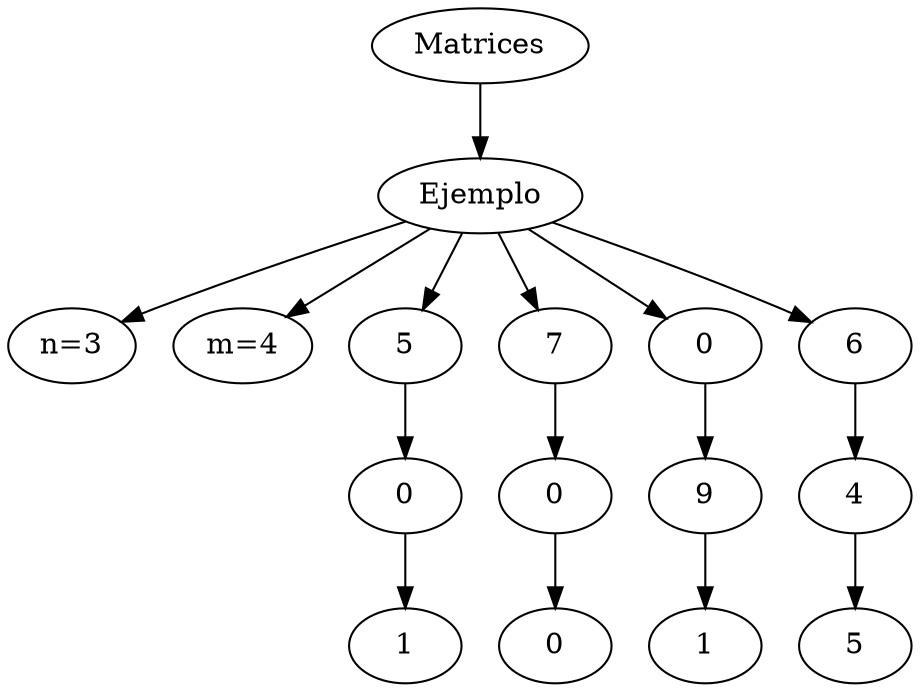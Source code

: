 Digraph D {
M[label = "Matrices"];
Ej[label = "Ejemplo"];
M -> Ej;
F[label= "n=3"];
C[label = "m=4"];
Ej-> F;Ej ->C;N1[label = "5"];
N2[label = "7"];
N3[label = "0"];
N4[label = "6"];
N5[label = "0"];
N6[label = "0"];
N7[label = "9"];
N8[label = "4"];
N9[label = "1"];
N10[label = "0"];
N11[label = "1"];
N12[label = "5"];
Ej ->N1;
Ej ->N2;
Ej ->N3;
Ej ->N4;
N1-> N5;
N2-> N6;
N3-> N7;
N4-> N8;
N5-> N9;
N6-> N10;
N7-> N11;
N8-> N12;
}